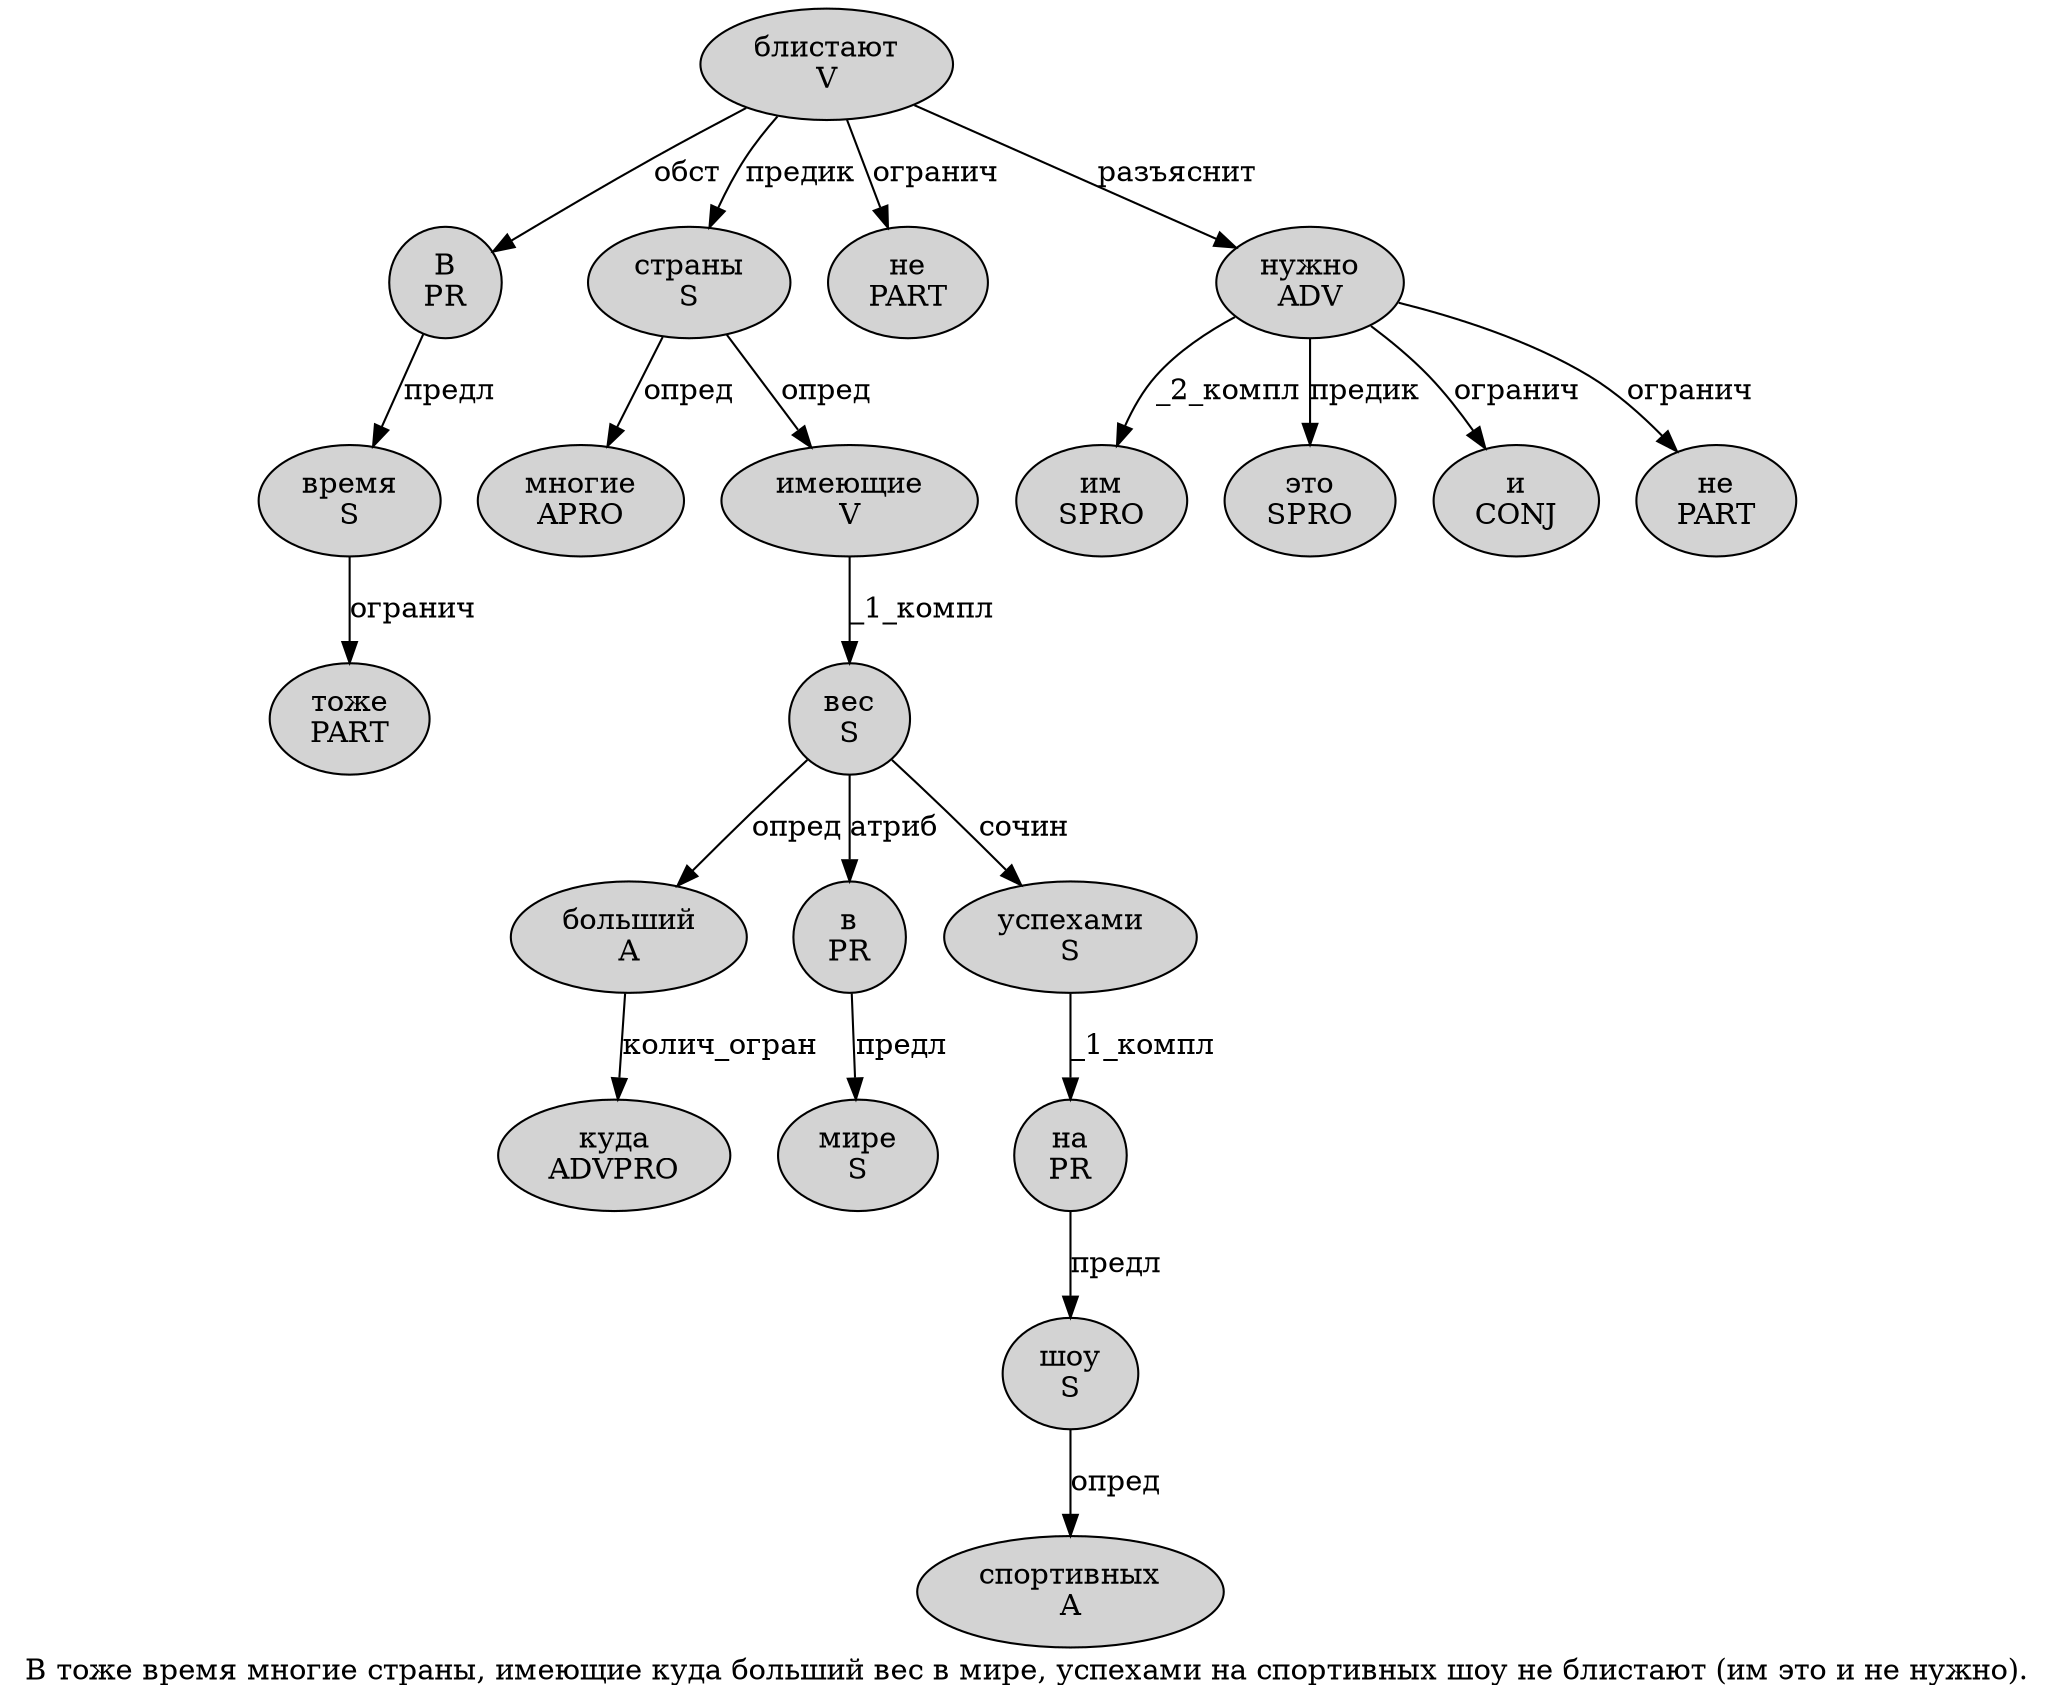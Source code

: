 digraph SENTENCE_3776 {
	graph [label="В тоже время многие страны, имеющие куда больший вес в мире, успехами на спортивных шоу не блистают (им это и не нужно)."]
	node [style=filled]
		0 [label="В
PR" color="" fillcolor=lightgray penwidth=1 shape=ellipse]
		1 [label="тоже
PART" color="" fillcolor=lightgray penwidth=1 shape=ellipse]
		2 [label="время
S" color="" fillcolor=lightgray penwidth=1 shape=ellipse]
		3 [label="многие
APRO" color="" fillcolor=lightgray penwidth=1 shape=ellipse]
		4 [label="страны
S" color="" fillcolor=lightgray penwidth=1 shape=ellipse]
		6 [label="имеющие
V" color="" fillcolor=lightgray penwidth=1 shape=ellipse]
		7 [label="куда
ADVPRO" color="" fillcolor=lightgray penwidth=1 shape=ellipse]
		8 [label="больший
A" color="" fillcolor=lightgray penwidth=1 shape=ellipse]
		9 [label="вес
S" color="" fillcolor=lightgray penwidth=1 shape=ellipse]
		10 [label="в
PR" color="" fillcolor=lightgray penwidth=1 shape=ellipse]
		11 [label="мире
S" color="" fillcolor=lightgray penwidth=1 shape=ellipse]
		13 [label="успехами
S" color="" fillcolor=lightgray penwidth=1 shape=ellipse]
		14 [label="на
PR" color="" fillcolor=lightgray penwidth=1 shape=ellipse]
		15 [label="спортивных
A" color="" fillcolor=lightgray penwidth=1 shape=ellipse]
		16 [label="шоу
S" color="" fillcolor=lightgray penwidth=1 shape=ellipse]
		17 [label="не
PART" color="" fillcolor=lightgray penwidth=1 shape=ellipse]
		18 [label="блистают
V" color="" fillcolor=lightgray penwidth=1 shape=ellipse]
		20 [label="им
SPRO" color="" fillcolor=lightgray penwidth=1 shape=ellipse]
		21 [label="это
SPRO" color="" fillcolor=lightgray penwidth=1 shape=ellipse]
		22 [label="и
CONJ" color="" fillcolor=lightgray penwidth=1 shape=ellipse]
		23 [label="не
PART" color="" fillcolor=lightgray penwidth=1 shape=ellipse]
		24 [label="нужно
ADV" color="" fillcolor=lightgray penwidth=1 shape=ellipse]
			24 -> 20 [label="_2_компл"]
			24 -> 21 [label="предик"]
			24 -> 22 [label="огранич"]
			24 -> 23 [label="огранич"]
			2 -> 1 [label="огранич"]
			13 -> 14 [label="_1_компл"]
			6 -> 9 [label="_1_компл"]
			0 -> 2 [label="предл"]
			10 -> 11 [label="предл"]
			18 -> 0 [label="обст"]
			18 -> 4 [label="предик"]
			18 -> 17 [label="огранич"]
			18 -> 24 [label="разъяснит"]
			4 -> 3 [label="опред"]
			4 -> 6 [label="опред"]
			9 -> 8 [label="опред"]
			9 -> 10 [label="атриб"]
			9 -> 13 [label="сочин"]
			8 -> 7 [label="колич_огран"]
			14 -> 16 [label="предл"]
			16 -> 15 [label="опред"]
}